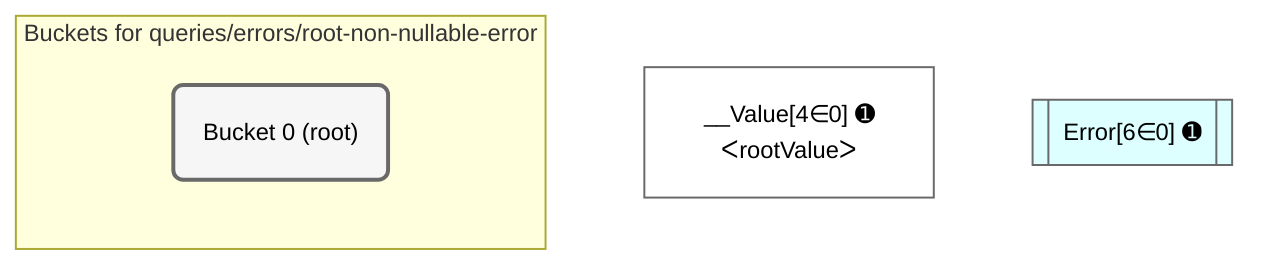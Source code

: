 %%{init: {'themeVariables': { 'fontSize': '12px'}}}%%
graph TD
    classDef path fill:#eee,stroke:#000,color:#000
    classDef plan fill:#fff,stroke-width:1px,color:#000
    classDef itemplan fill:#fff,stroke-width:2px,color:#000
    classDef unbatchedplan fill:#dff,stroke-width:1px,color:#000
    classDef sideeffectplan fill:#fcc,stroke-width:2px,color:#000
    classDef bucket fill:#f6f6f6,color:#000,stroke-width:2px,text-align:left


    %% plan dependencies
    __Value4["__Value[4∈0] ➊<br />ᐸrootValueᐳ"]:::plan
    Error6[["Error[6∈0] ➊"]]:::unbatchedplan

    %% define steps

    subgraph "Buckets for queries/errors/root-non-nullable-error"
    Bucket0("Bucket 0 (root)"):::bucket
    classDef bucket0 stroke:#696969
    class Bucket0,__Value4,Error6 bucket0
    end